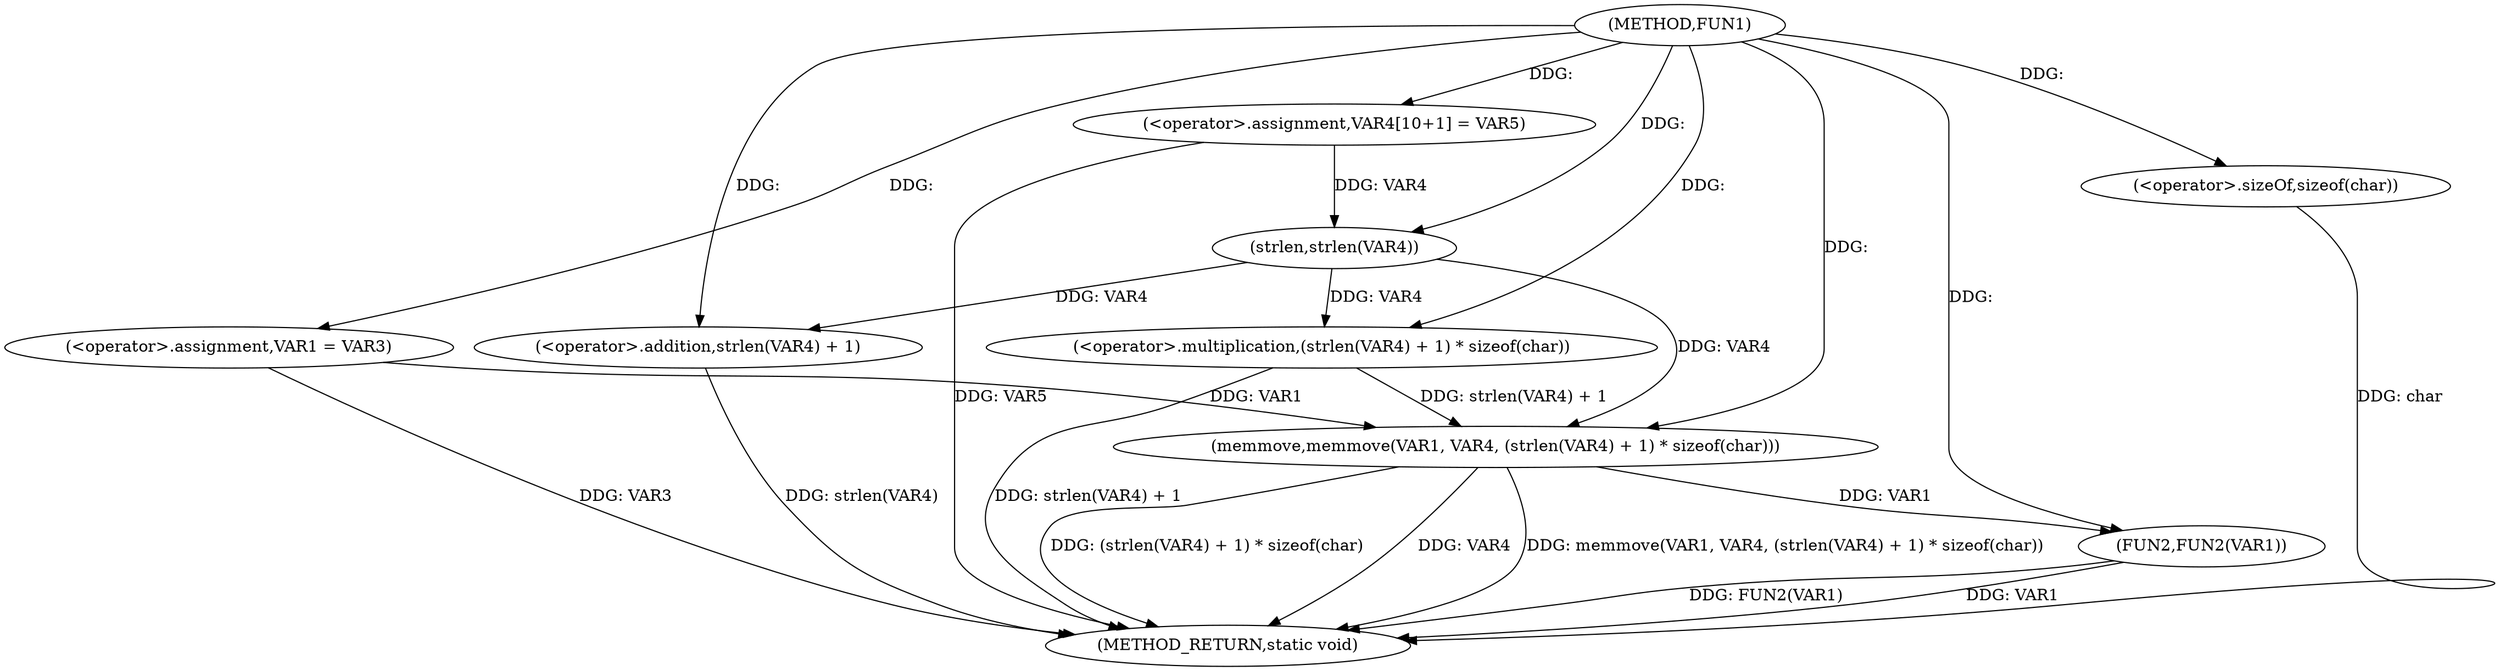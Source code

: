 digraph FUN1 {  
"1000100" [label = "(METHOD,FUN1)" ]
"1000127" [label = "(METHOD_RETURN,static void)" ]
"1000107" [label = "(<operator>.assignment,VAR1 = VAR3)" ]
"1000112" [label = "(<operator>.assignment,VAR4[10+1] = VAR5)" ]
"1000115" [label = "(memmove,memmove(VAR1, VAR4, (strlen(VAR4) + 1) * sizeof(char)))" ]
"1000118" [label = "(<operator>.multiplication,(strlen(VAR4) + 1) * sizeof(char))" ]
"1000119" [label = "(<operator>.addition,strlen(VAR4) + 1)" ]
"1000120" [label = "(strlen,strlen(VAR4))" ]
"1000123" [label = "(<operator>.sizeOf,sizeof(char))" ]
"1000125" [label = "(FUN2,FUN2(VAR1))" ]
  "1000115" -> "1000127"  [ label = "DDG: VAR4"] 
  "1000125" -> "1000127"  [ label = "DDG: VAR1"] 
  "1000125" -> "1000127"  [ label = "DDG: FUN2(VAR1)"] 
  "1000112" -> "1000127"  [ label = "DDG: VAR5"] 
  "1000115" -> "1000127"  [ label = "DDG: memmove(VAR1, VAR4, (strlen(VAR4) + 1) * sizeof(char))"] 
  "1000115" -> "1000127"  [ label = "DDG: (strlen(VAR4) + 1) * sizeof(char)"] 
  "1000119" -> "1000127"  [ label = "DDG: strlen(VAR4)"] 
  "1000118" -> "1000127"  [ label = "DDG: strlen(VAR4) + 1"] 
  "1000107" -> "1000127"  [ label = "DDG: VAR3"] 
  "1000123" -> "1000127"  [ label = "DDG: char"] 
  "1000100" -> "1000107"  [ label = "DDG: "] 
  "1000100" -> "1000112"  [ label = "DDG: "] 
  "1000107" -> "1000115"  [ label = "DDG: VAR1"] 
  "1000100" -> "1000115"  [ label = "DDG: "] 
  "1000120" -> "1000115"  [ label = "DDG: VAR4"] 
  "1000118" -> "1000115"  [ label = "DDG: strlen(VAR4) + 1"] 
  "1000120" -> "1000118"  [ label = "DDG: VAR4"] 
  "1000100" -> "1000118"  [ label = "DDG: "] 
  "1000120" -> "1000119"  [ label = "DDG: VAR4"] 
  "1000112" -> "1000120"  [ label = "DDG: VAR4"] 
  "1000100" -> "1000120"  [ label = "DDG: "] 
  "1000100" -> "1000119"  [ label = "DDG: "] 
  "1000100" -> "1000123"  [ label = "DDG: "] 
  "1000115" -> "1000125"  [ label = "DDG: VAR1"] 
  "1000100" -> "1000125"  [ label = "DDG: "] 
}
